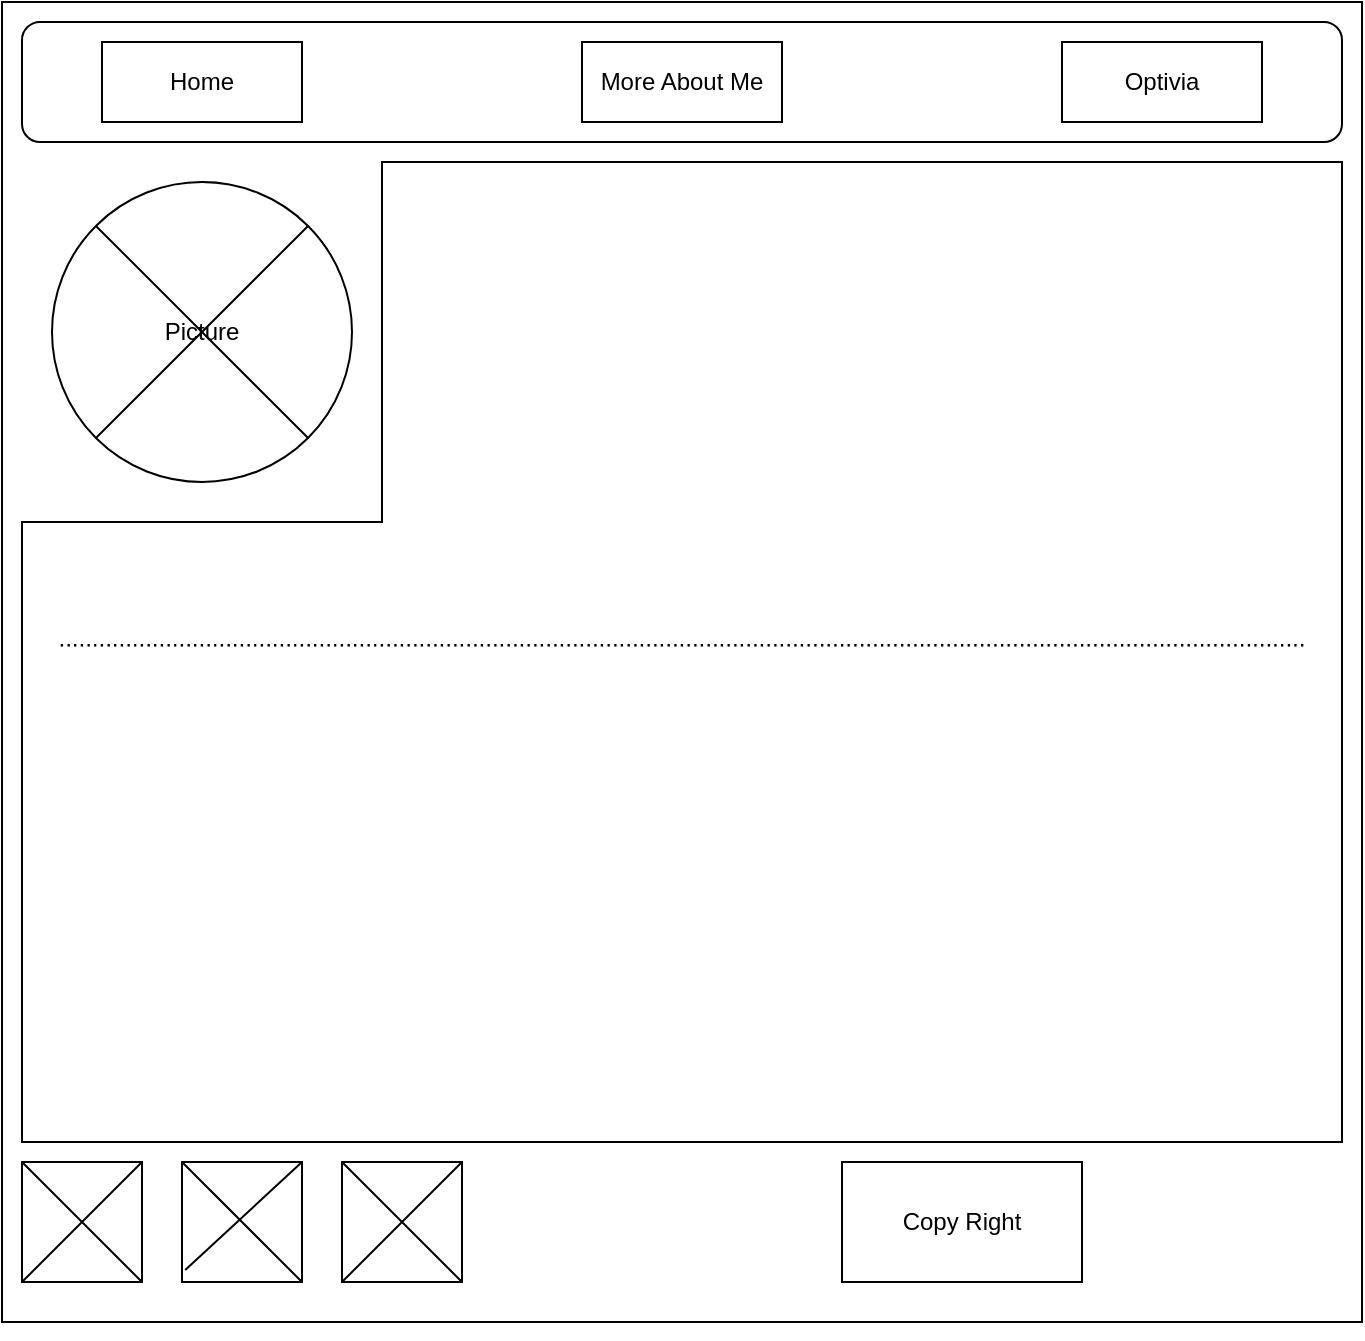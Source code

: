 <mxfile version="24.8.4">
  <diagram name="Page-1" id="rwD7f35FiqrMrIVJFm7D">
    <mxGraphModel dx="1050" dy="522" grid="1" gridSize="10" guides="1" tooltips="1" connect="1" arrows="1" fold="1" page="1" pageScale="1" pageWidth="850" pageHeight="1100" math="0" shadow="0">
      <root>
        <mxCell id="0" />
        <mxCell id="1" parent="0" />
        <mxCell id="tcVmEq96hj2NgG_ZYA78-1" value="" style="rounded=0;whiteSpace=wrap;html=1;" vertex="1" parent="1">
          <mxGeometry x="120" y="40" width="680" height="660" as="geometry" />
        </mxCell>
        <mxCell id="tcVmEq96hj2NgG_ZYA78-2" value="" style="rounded=1;whiteSpace=wrap;html=1;" vertex="1" parent="1">
          <mxGeometry x="130" y="50" width="660" height="60" as="geometry" />
        </mxCell>
        <mxCell id="tcVmEq96hj2NgG_ZYA78-3" value="Optivia" style="rounded=0;whiteSpace=wrap;html=1;" vertex="1" parent="1">
          <mxGeometry x="650" y="60" width="100" height="40" as="geometry" />
        </mxCell>
        <mxCell id="tcVmEq96hj2NgG_ZYA78-4" value="More About Me" style="rounded=0;whiteSpace=wrap;html=1;" vertex="1" parent="1">
          <mxGeometry x="410" y="60" width="100" height="40" as="geometry" />
        </mxCell>
        <mxCell id="tcVmEq96hj2NgG_ZYA78-5" value="Home" style="rounded=0;whiteSpace=wrap;html=1;" vertex="1" parent="1">
          <mxGeometry x="170" y="60" width="100" height="40" as="geometry" />
        </mxCell>
        <mxCell id="tcVmEq96hj2NgG_ZYA78-7" value="Picture" style="ellipse;whiteSpace=wrap;html=1;" vertex="1" parent="1">
          <mxGeometry x="145" y="130" width="150" height="150" as="geometry" />
        </mxCell>
        <mxCell id="tcVmEq96hj2NgG_ZYA78-9" value="" style="endArrow=none;html=1;rounded=0;entryX=1;entryY=0;entryDx=0;entryDy=0;exitX=0;exitY=1;exitDx=0;exitDy=0;" edge="1" parent="1" source="tcVmEq96hj2NgG_ZYA78-7" target="tcVmEq96hj2NgG_ZYA78-7">
          <mxGeometry width="50" height="50" relative="1" as="geometry">
            <mxPoint x="195" y="230" as="sourcePoint" />
            <mxPoint x="245" y="180" as="targetPoint" />
          </mxGeometry>
        </mxCell>
        <mxCell id="tcVmEq96hj2NgG_ZYA78-11" value="" style="endArrow=none;html=1;rounded=0;entryX=0;entryY=0;entryDx=0;entryDy=0;exitX=1;exitY=1;exitDx=0;exitDy=0;" edge="1" parent="1" source="tcVmEq96hj2NgG_ZYA78-7" target="tcVmEq96hj2NgG_ZYA78-7">
          <mxGeometry width="50" height="50" relative="1" as="geometry">
            <mxPoint x="273" y="258" as="sourcePoint" />
            <mxPoint x="167" y="152" as="targetPoint" />
          </mxGeometry>
        </mxCell>
        <mxCell id="tcVmEq96hj2NgG_ZYA78-13" value="..........................................................................................................................................................................................." style="shape=corner;whiteSpace=wrap;html=1;rotation=-180;dx=480;dy=310;" vertex="1" parent="1">
          <mxGeometry x="130" y="120" width="660" height="490" as="geometry" />
        </mxCell>
        <mxCell id="tcVmEq96hj2NgG_ZYA78-14" value="" style="rounded=0;whiteSpace=wrap;html=1;" vertex="1" parent="1">
          <mxGeometry x="290" y="620" width="60" height="60" as="geometry" />
        </mxCell>
        <mxCell id="tcVmEq96hj2NgG_ZYA78-15" value="" style="rounded=0;whiteSpace=wrap;html=1;" vertex="1" parent="1">
          <mxGeometry x="210" y="620" width="60" height="60" as="geometry" />
        </mxCell>
        <mxCell id="tcVmEq96hj2NgG_ZYA78-16" value="" style="rounded=0;whiteSpace=wrap;html=1;" vertex="1" parent="1">
          <mxGeometry x="130" y="620" width="60" height="60" as="geometry" />
        </mxCell>
        <mxCell id="tcVmEq96hj2NgG_ZYA78-18" style="edgeStyle=orthogonalEdgeStyle;rounded=0;orthogonalLoop=1;jettySize=auto;html=1;exitX=0.5;exitY=1;exitDx=0;exitDy=0;" edge="1" parent="1" source="tcVmEq96hj2NgG_ZYA78-1" target="tcVmEq96hj2NgG_ZYA78-1">
          <mxGeometry relative="1" as="geometry" />
        </mxCell>
        <mxCell id="tcVmEq96hj2NgG_ZYA78-19" value="" style="endArrow=none;html=1;rounded=0;exitX=0;exitY=1;exitDx=0;exitDy=0;" edge="1" parent="1" source="tcVmEq96hj2NgG_ZYA78-16">
          <mxGeometry width="50" height="50" relative="1" as="geometry">
            <mxPoint x="140" y="670" as="sourcePoint" />
            <mxPoint x="190" y="620" as="targetPoint" />
          </mxGeometry>
        </mxCell>
        <mxCell id="tcVmEq96hj2NgG_ZYA78-20" value="" style="endArrow=none;html=1;rounded=0;exitX=0.027;exitY=0.9;exitDx=0;exitDy=0;exitPerimeter=0;" edge="1" parent="1" source="tcVmEq96hj2NgG_ZYA78-15">
          <mxGeometry width="50" height="50" relative="1" as="geometry">
            <mxPoint x="220" y="670" as="sourcePoint" />
            <mxPoint x="270" y="620" as="targetPoint" />
          </mxGeometry>
        </mxCell>
        <mxCell id="tcVmEq96hj2NgG_ZYA78-21" value="" style="endArrow=none;html=1;rounded=0;exitX=0;exitY=1;exitDx=0;exitDy=0;" edge="1" parent="1" source="tcVmEq96hj2NgG_ZYA78-14">
          <mxGeometry width="50" height="50" relative="1" as="geometry">
            <mxPoint x="300" y="670" as="sourcePoint" />
            <mxPoint x="350" y="620" as="targetPoint" />
          </mxGeometry>
        </mxCell>
        <mxCell id="tcVmEq96hj2NgG_ZYA78-22" value="" style="endArrow=none;html=1;rounded=0;entryX=0;entryY=0;entryDx=0;entryDy=0;exitX=1;exitY=1;exitDx=0;exitDy=0;" edge="1" parent="1" source="tcVmEq96hj2NgG_ZYA78-16" target="tcVmEq96hj2NgG_ZYA78-16">
          <mxGeometry width="50" height="50" relative="1" as="geometry">
            <mxPoint x="430" y="690" as="sourcePoint" />
            <mxPoint x="480" y="640" as="targetPoint" />
          </mxGeometry>
        </mxCell>
        <mxCell id="tcVmEq96hj2NgG_ZYA78-23" value="" style="endArrow=none;html=1;rounded=0;entryX=0;entryY=0;entryDx=0;entryDy=0;exitX=1;exitY=1;exitDx=0;exitDy=0;" edge="1" parent="1" source="tcVmEq96hj2NgG_ZYA78-15" target="tcVmEq96hj2NgG_ZYA78-15">
          <mxGeometry width="50" height="50" relative="1" as="geometry">
            <mxPoint x="440" y="700" as="sourcePoint" />
            <mxPoint x="490" y="650" as="targetPoint" />
          </mxGeometry>
        </mxCell>
        <mxCell id="tcVmEq96hj2NgG_ZYA78-24" value="" style="endArrow=none;html=1;rounded=0;entryX=0;entryY=0;entryDx=0;entryDy=0;exitX=1;exitY=1;exitDx=0;exitDy=0;" edge="1" parent="1" source="tcVmEq96hj2NgG_ZYA78-14" target="tcVmEq96hj2NgG_ZYA78-14">
          <mxGeometry width="50" height="50" relative="1" as="geometry">
            <mxPoint x="450" y="710" as="sourcePoint" />
            <mxPoint x="500" y="660" as="targetPoint" />
          </mxGeometry>
        </mxCell>
        <mxCell id="tcVmEq96hj2NgG_ZYA78-25" value="Copy Right" style="rounded=0;whiteSpace=wrap;html=1;" vertex="1" parent="1">
          <mxGeometry x="540" y="620" width="120" height="60" as="geometry" />
        </mxCell>
      </root>
    </mxGraphModel>
  </diagram>
</mxfile>
